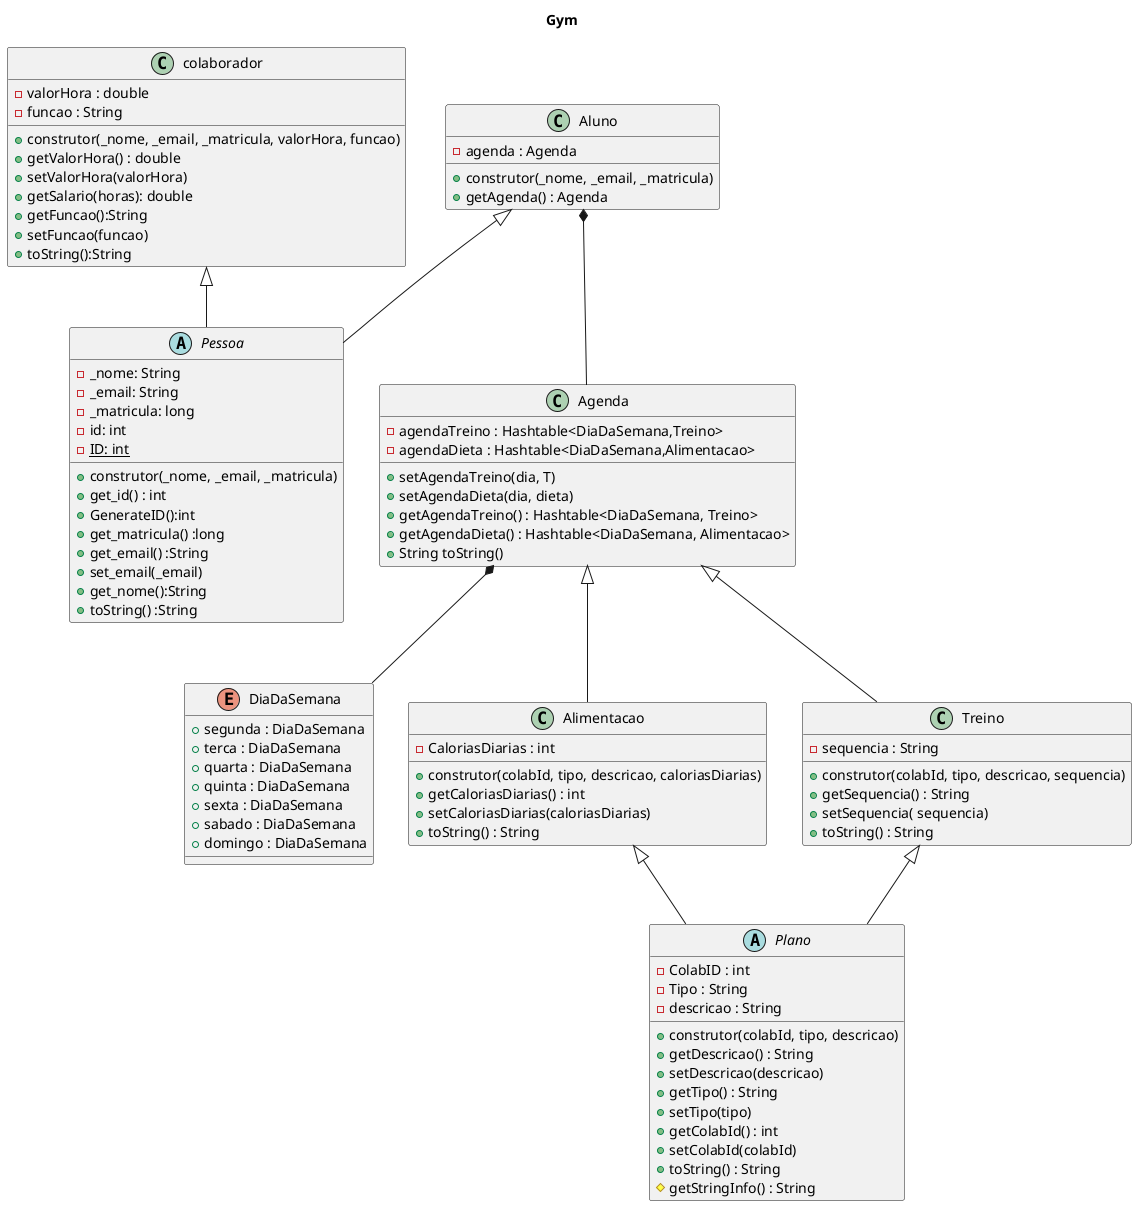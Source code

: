@startuml Gym
title Gym

abstract class Pessoa {
    - _nome: String 
    - _email: String
    -  _matricula: long
    - id: int
    - {static} ID: int 
    + construtor(_nome, _email, _matricula)
    + get_id() : int
    + GenerateID():int
    + get_matricula() :long
    + get_email() :String
    + set_email(_email) 
    + get_nome():String
    + toString() :String
}
class Aluno {
    -agenda : Agenda 
    +construtor(_nome, _email, _matricula) 
    +getAgenda() : Agenda
}
class colaborador {
    - valorHora : double
    - funcao : String
    +construtor(_nome, _email, _matricula, valorHora, funcao)
    +getValorHora() : double
    +setValorHora(valorHora)
    +getSalario(horas): double
    +getFuncao():String
    +setFuncao(funcao)
    +toString():String
}
class Agenda {
    - agendaTreino : Hashtable<DiaDaSemana,Treino>
    - agendaDieta : Hashtable<DiaDaSemana,Alimentacao>
    + setAgendaTreino(dia, T)
    + setAgendaDieta(dia, dieta)
    + getAgendaTreino() : Hashtable<DiaDaSemana, Treino>
    + getAgendaDieta() : Hashtable<DiaDaSemana, Alimentacao>
    + String toString()
}
enum DiaDaSemana {
    +segunda : DiaDaSemana
    +terca : DiaDaSemana
    +quarta : DiaDaSemana
    +quinta : DiaDaSemana
    +sexta : DiaDaSemana
    +sabado : DiaDaSemana
    +domingo : DiaDaSemana
}
class Alimentacao {
    - CaloriasDiarias : int 
    + construtor(colabId, tipo, descricao, caloriasDiarias)
    + getCaloriasDiarias() : int 
    + setCaloriasDiarias(caloriasDiarias) 
    + toString() : String
}
abstract class Plano {
    - ColabID : int
    - Tipo : String 
    - descricao : String 
    + construtor(colabId, tipo, descricao)
    + getDescricao() : String 
    + setDescricao(descricao)
    + getTipo() : String 
    + setTipo(tipo)
    + getColabId() : int 
    + setColabId(colabId)
    + toString() : String 
    # getStringInfo() : String
}
class Treino {
    - sequencia : String
    + construtor(colabId, tipo, descricao, sequencia)
    + getSequencia() : String
    + setSequencia( sequencia)
    + toString() : String
}

Treino <|-- Plano
Aluno <|-- Pessoa
Agenda <|-- Treino
Agenda <|-- Alimentacao
colaborador <|-- Pessoa
Agenda *-- DiaDaSemana
Aluno *-- Agenda
Alimentacao <|-- Plano

@enduml